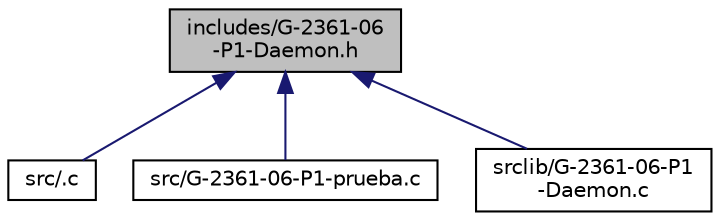 digraph "includes/G-2361-06-P1-Daemon.h"
{
  edge [fontname="Helvetica",fontsize="10",labelfontname="Helvetica",labelfontsize="10"];
  node [fontname="Helvetica",fontsize="10",shape=record];
  Node1 [label="includes/G-2361-06\l-P1-Daemon.h",height=0.2,width=0.4,color="black", fillcolor="grey75", style="filled", fontcolor="black"];
  Node1 -> Node2 [dir="back",color="midnightblue",fontsize="10",style="solid",fontname="Helvetica"];
  Node2 [label="src/.c",height=0.2,width=0.4,color="black", fillcolor="white", style="filled",URL="$_8c.html"];
  Node1 -> Node3 [dir="back",color="midnightblue",fontsize="10",style="solid",fontname="Helvetica"];
  Node3 [label="src/G-2361-06-P1-prueba.c",height=0.2,width=0.4,color="black", fillcolor="white", style="filled",URL="$_g-2361-06-_p1-prueba_8c.html",tooltip="Modulo main. "];
  Node1 -> Node4 [dir="back",color="midnightblue",fontsize="10",style="solid",fontname="Helvetica"];
  Node4 [label="srclib/G-2361-06-P1\l-Daemon.c",height=0.2,width=0.4,color="black", fillcolor="white", style="filled",URL="$_g-2361-06-_p1-_daemon_8c.html"];
}
